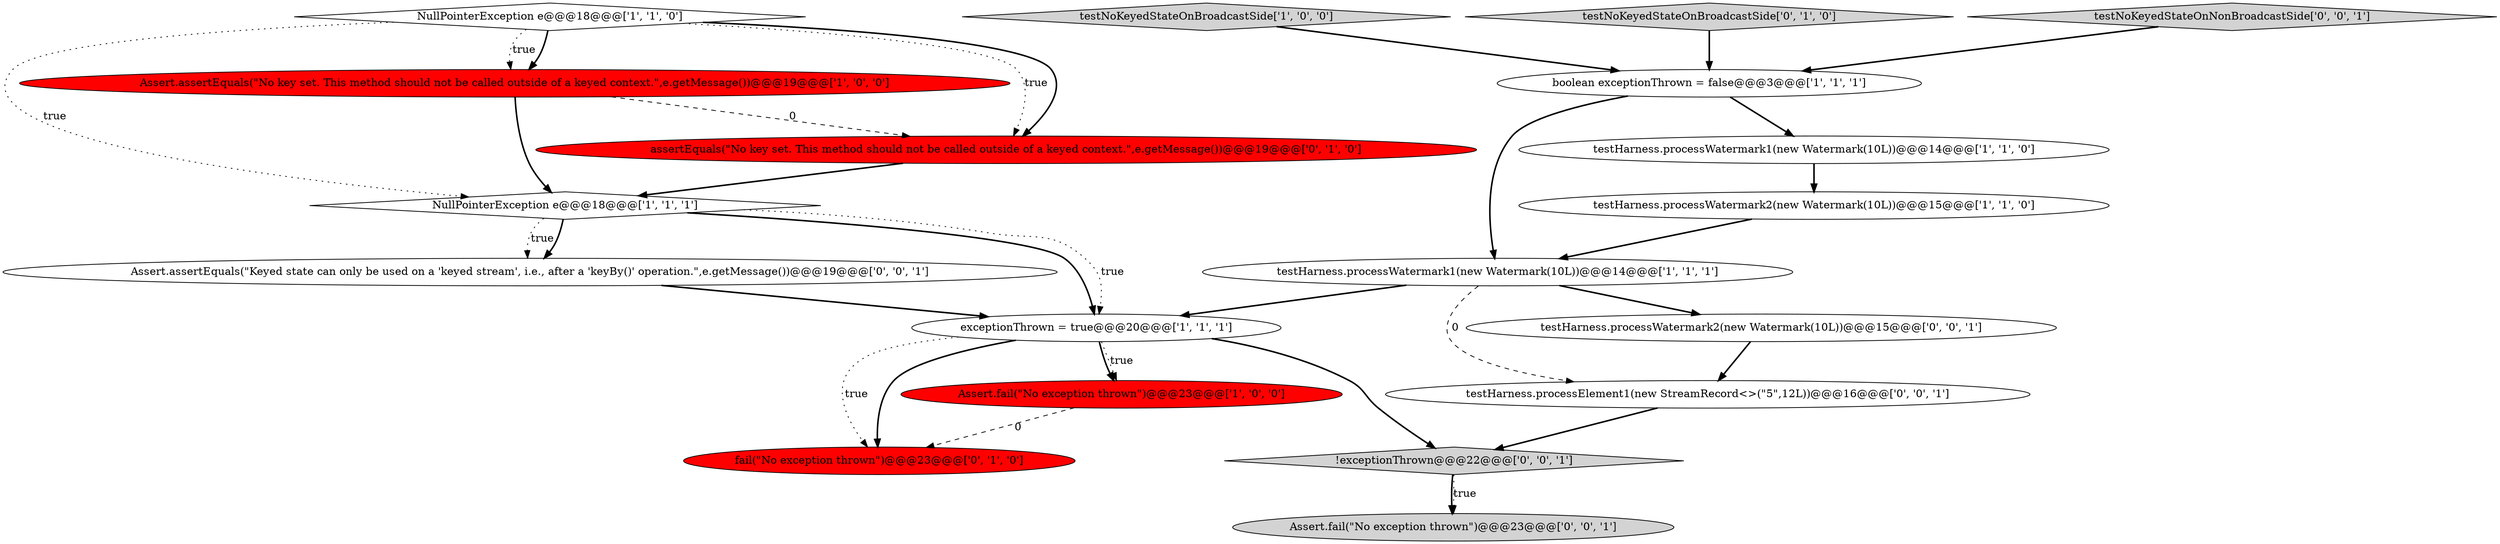 digraph {
7 [style = filled, label = "NullPointerException e@@@18@@@['1', '1', '1']", fillcolor = white, shape = diamond image = "AAA0AAABBB1BBB"];
1 [style = filled, label = "testHarness.processWatermark2(new Watermark(10L))@@@15@@@['1', '1', '0']", fillcolor = white, shape = ellipse image = "AAA0AAABBB1BBB"];
11 [style = filled, label = "testNoKeyedStateOnBroadcastSide['0', '1', '0']", fillcolor = lightgray, shape = diamond image = "AAA0AAABBB2BBB"];
2 [style = filled, label = "testHarness.processWatermark1(new Watermark(10L))@@@14@@@['1', '1', '1']", fillcolor = white, shape = ellipse image = "AAA0AAABBB1BBB"];
13 [style = filled, label = "testNoKeyedStateOnNonBroadcastSide['0', '0', '1']", fillcolor = lightgray, shape = diamond image = "AAA0AAABBB3BBB"];
9 [style = filled, label = "testHarness.processWatermark1(new Watermark(10L))@@@14@@@['1', '1', '0']", fillcolor = white, shape = ellipse image = "AAA0AAABBB1BBB"];
0 [style = filled, label = "exceptionThrown = true@@@20@@@['1', '1', '1']", fillcolor = white, shape = ellipse image = "AAA0AAABBB1BBB"];
17 [style = filled, label = "testHarness.processWatermark2(new Watermark(10L))@@@15@@@['0', '0', '1']", fillcolor = white, shape = ellipse image = "AAA0AAABBB3BBB"];
6 [style = filled, label = "boolean exceptionThrown = false@@@3@@@['1', '1', '1']", fillcolor = white, shape = ellipse image = "AAA0AAABBB1BBB"];
12 [style = filled, label = "fail(\"No exception thrown\")@@@23@@@['0', '1', '0']", fillcolor = red, shape = ellipse image = "AAA1AAABBB2BBB"];
10 [style = filled, label = "assertEquals(\"No key set. This method should not be called outside of a keyed context.\",e.getMessage())@@@19@@@['0', '1', '0']", fillcolor = red, shape = ellipse image = "AAA1AAABBB2BBB"];
14 [style = filled, label = "Assert.fail(\"No exception thrown\")@@@23@@@['0', '0', '1']", fillcolor = lightgray, shape = ellipse image = "AAA0AAABBB3BBB"];
8 [style = filled, label = "Assert.assertEquals(\"No key set. This method should not be called outside of a keyed context.\",e.getMessage())@@@19@@@['1', '0', '0']", fillcolor = red, shape = ellipse image = "AAA1AAABBB1BBB"];
5 [style = filled, label = "testNoKeyedStateOnBroadcastSide['1', '0', '0']", fillcolor = lightgray, shape = diamond image = "AAA0AAABBB1BBB"];
16 [style = filled, label = "testHarness.processElement1(new StreamRecord<>(\"5\",12L))@@@16@@@['0', '0', '1']", fillcolor = white, shape = ellipse image = "AAA0AAABBB3BBB"];
15 [style = filled, label = "!exceptionThrown@@@22@@@['0', '0', '1']", fillcolor = lightgray, shape = diamond image = "AAA0AAABBB3BBB"];
4 [style = filled, label = "Assert.fail(\"No exception thrown\")@@@23@@@['1', '0', '0']", fillcolor = red, shape = ellipse image = "AAA1AAABBB1BBB"];
3 [style = filled, label = "NullPointerException e@@@18@@@['1', '1', '0']", fillcolor = white, shape = diamond image = "AAA0AAABBB1BBB"];
18 [style = filled, label = "Assert.assertEquals(\"Keyed state can only be used on a 'keyed stream', i.e., after a 'keyBy()' operation.\",e.getMessage())@@@19@@@['0', '0', '1']", fillcolor = white, shape = ellipse image = "AAA0AAABBB3BBB"];
2->17 [style = bold, label=""];
16->15 [style = bold, label=""];
0->12 [style = dotted, label="true"];
3->7 [style = dotted, label="true"];
8->10 [style = dashed, label="0"];
15->14 [style = bold, label=""];
0->12 [style = bold, label=""];
11->6 [style = bold, label=""];
0->4 [style = dotted, label="true"];
3->10 [style = dotted, label="true"];
7->0 [style = bold, label=""];
15->14 [style = dotted, label="true"];
7->0 [style = dotted, label="true"];
10->7 [style = bold, label=""];
0->15 [style = bold, label=""];
8->7 [style = bold, label=""];
4->12 [style = dashed, label="0"];
6->2 [style = bold, label=""];
3->10 [style = bold, label=""];
2->0 [style = bold, label=""];
5->6 [style = bold, label=""];
0->4 [style = bold, label=""];
3->8 [style = bold, label=""];
2->16 [style = dashed, label="0"];
7->18 [style = dotted, label="true"];
7->18 [style = bold, label=""];
1->2 [style = bold, label=""];
13->6 [style = bold, label=""];
6->9 [style = bold, label=""];
9->1 [style = bold, label=""];
3->8 [style = dotted, label="true"];
18->0 [style = bold, label=""];
17->16 [style = bold, label=""];
}
